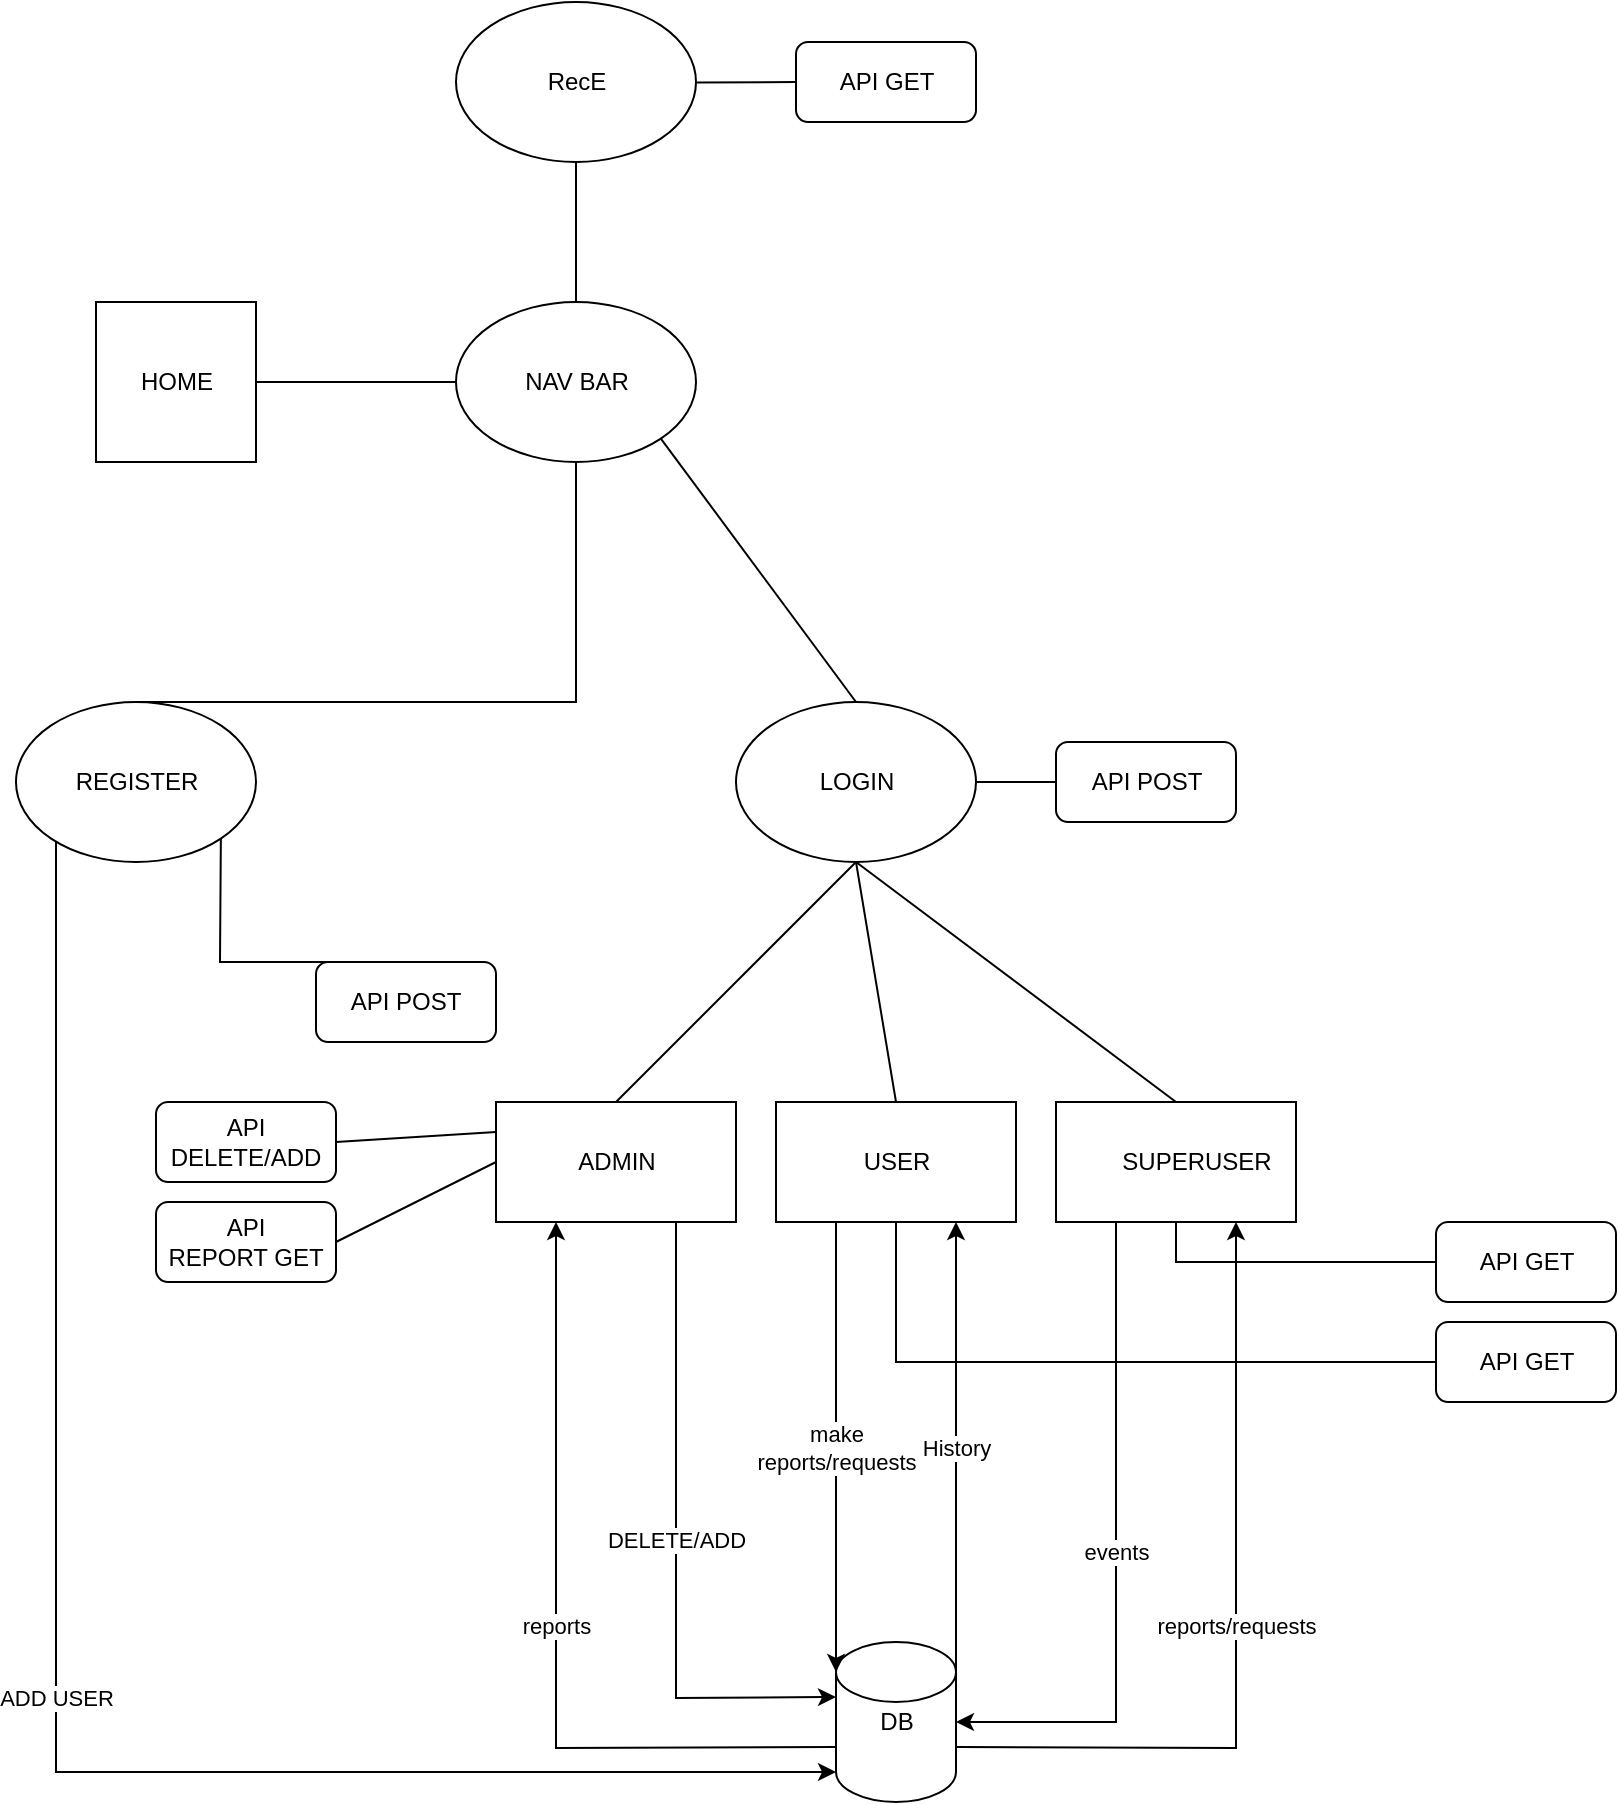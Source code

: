 <mxfile version="17.1.2" type="google"><diagram id="Sdp-kdVkKgahmsy82dnr" name="Page-1"><mxGraphModel grid="1" gridSize="10" guides="1" tooltips="1" connect="1" arrows="1" page="1" fold="1" pageScale="1" pageWidth="850" pageHeight="1100" math="0" shadow="0"><root><mxCell id="0"/><mxCell id="1" parent="0"/><mxCell id="GUGEwoYdxESI6D0jM_28-1" value="" style="whiteSpace=wrap;html=1;aspect=fixed;" vertex="1" parent="1"><mxGeometry x="60" y="160" width="80" height="80" as="geometry"/></mxCell><mxCell id="GUGEwoYdxESI6D0jM_28-2" value="HOME" style="text;html=1;resizable=0;autosize=1;align=center;verticalAlign=middle;points=[];fillColor=none;strokeColor=none;rounded=0;" vertex="1" parent="1"><mxGeometry x="75" y="190" width="50" height="20" as="geometry"/></mxCell><mxCell id="GUGEwoYdxESI6D0jM_28-3" value="" style="endArrow=none;html=1;rounded=0;exitX=1;exitY=0.5;exitDx=0;exitDy=0;" edge="1" parent="1" source="GUGEwoYdxESI6D0jM_28-1" target="GUGEwoYdxESI6D0jM_28-4"><mxGeometry width="50" height="50" relative="1" as="geometry"><mxPoint x="210" y="430" as="sourcePoint"/><mxPoint x="190" y="350" as="targetPoint"/></mxGeometry></mxCell><mxCell id="GUGEwoYdxESI6D0jM_28-4" value="" style="ellipse;whiteSpace=wrap;html=1;" vertex="1" parent="1"><mxGeometry x="240" y="160" width="120" height="80" as="geometry"/></mxCell><mxCell id="GUGEwoYdxESI6D0jM_28-5" value="NAV BAR" style="text;html=1;resizable=0;autosize=1;align=center;verticalAlign=middle;points=[];fillColor=none;strokeColor=none;rounded=0;" vertex="1" parent="1"><mxGeometry x="265" y="190" width="70" height="20" as="geometry"/></mxCell><mxCell id="GUGEwoYdxESI6D0jM_28-6" value="" style="ellipse;whiteSpace=wrap;html=1;" vertex="1" parent="1"><mxGeometry x="380" y="360" width="120" height="80" as="geometry"/></mxCell><mxCell id="GUGEwoYdxESI6D0jM_28-7" value="LOGIN" style="text;html=1;resizable=0;autosize=1;align=center;verticalAlign=middle;points=[];fillColor=none;strokeColor=none;rounded=0;" vertex="1" parent="1"><mxGeometry x="415" y="390" width="50" height="20" as="geometry"/></mxCell><mxCell id="GUGEwoYdxESI6D0jM_28-13" value="" style="endArrow=none;html=1;rounded=0;exitX=1;exitY=1;exitDx=0;exitDy=0;entryX=0.5;entryY=0;entryDx=0;entryDy=0;" edge="1" parent="1" source="GUGEwoYdxESI6D0jM_28-4" target="GUGEwoYdxESI6D0jM_28-6"><mxGeometry width="50" height="50" relative="1" as="geometry"><mxPoint x="420" y="430" as="sourcePoint"/><mxPoint x="470" y="380" as="targetPoint"/></mxGeometry></mxCell><mxCell id="GUGEwoYdxESI6D0jM_28-14" value="" style="rounded=0;whiteSpace=wrap;html=1;" vertex="1" parent="1"><mxGeometry x="260" y="560" width="120" height="60" as="geometry"/></mxCell><mxCell id="GUGEwoYdxESI6D0jM_28-15" value="ADMIN" style="text;html=1;resizable=0;autosize=1;align=center;verticalAlign=middle;points=[];fillColor=none;strokeColor=none;rounded=0;" vertex="1" parent="1"><mxGeometry x="295" y="580" width="50" height="20" as="geometry"/></mxCell><mxCell id="GUGEwoYdxESI6D0jM_28-16" value="" style="rounded=0;whiteSpace=wrap;html=1;" vertex="1" parent="1"><mxGeometry x="400" y="560" width="120" height="60" as="geometry"/></mxCell><mxCell id="GUGEwoYdxESI6D0jM_28-17" value="USER" style="text;html=1;resizable=0;autosize=1;align=center;verticalAlign=middle;points=[];fillColor=none;strokeColor=none;rounded=0;" vertex="1" parent="1"><mxGeometry x="435" y="580" width="50" height="20" as="geometry"/></mxCell><mxCell id="GUGEwoYdxESI6D0jM_28-18" value="" style="rounded=0;whiteSpace=wrap;html=1;" vertex="1" parent="1"><mxGeometry x="540" y="560" width="120" height="60" as="geometry"/></mxCell><mxCell id="GUGEwoYdxESI6D0jM_28-19" value="SUPERUSER" style="text;html=1;resizable=0;autosize=1;align=center;verticalAlign=middle;points=[];fillColor=none;strokeColor=none;rounded=0;" vertex="1" parent="1"><mxGeometry x="565" y="580" width="90" height="20" as="geometry"/></mxCell><mxCell id="GUGEwoYdxESI6D0jM_28-20" value="" style="endArrow=none;html=1;rounded=0;entryX=0.5;entryY=1;entryDx=0;entryDy=0;exitX=0.5;exitY=0;exitDx=0;exitDy=0;" edge="1" parent="1" source="GUGEwoYdxESI6D0jM_28-14" target="GUGEwoYdxESI6D0jM_28-6"><mxGeometry width="50" height="50" relative="1" as="geometry"><mxPoint x="480" y="630" as="sourcePoint"/><mxPoint x="530" y="580" as="targetPoint"/></mxGeometry></mxCell><mxCell id="GUGEwoYdxESI6D0jM_28-21" value="" style="endArrow=none;html=1;rounded=0;exitX=0.5;exitY=0;exitDx=0;exitDy=0;" edge="1" parent="1" source="GUGEwoYdxESI6D0jM_28-16"><mxGeometry width="50" height="50" relative="1" as="geometry"><mxPoint x="480" y="630" as="sourcePoint"/><mxPoint x="440" y="440" as="targetPoint"/></mxGeometry></mxCell><mxCell id="GUGEwoYdxESI6D0jM_28-22" value="" style="endArrow=none;html=1;rounded=0;entryX=0.5;entryY=1;entryDx=0;entryDy=0;exitX=0.5;exitY=0;exitDx=0;exitDy=0;" edge="1" parent="1" source="GUGEwoYdxESI6D0jM_28-18" target="GUGEwoYdxESI6D0jM_28-6"><mxGeometry width="50" height="50" relative="1" as="geometry"><mxPoint x="480" y="630" as="sourcePoint"/><mxPoint x="530" y="580" as="targetPoint"/></mxGeometry></mxCell><mxCell id="GUGEwoYdxESI6D0jM_28-23" value="" style="rounded=1;whiteSpace=wrap;html=1;" vertex="1" parent="1"><mxGeometry x="540" y="380" width="90" height="40" as="geometry"/></mxCell><mxCell id="GUGEwoYdxESI6D0jM_28-24" value="API POST" style="text;html=1;resizable=0;autosize=1;align=center;verticalAlign=middle;points=[];fillColor=none;strokeColor=none;rounded=0;" vertex="1" parent="1"><mxGeometry x="550" y="390" width="70" height="20" as="geometry"/></mxCell><mxCell id="GUGEwoYdxESI6D0jM_28-27" value="" style="endArrow=none;html=1;rounded=0;exitX=1;exitY=0.5;exitDx=0;exitDy=0;entryX=0;entryY=0.5;entryDx=0;entryDy=0;" edge="1" parent="1" source="GUGEwoYdxESI6D0jM_28-6" target="GUGEwoYdxESI6D0jM_28-23"><mxGeometry width="50" height="50" relative="1" as="geometry"><mxPoint x="530" y="480" as="sourcePoint"/><mxPoint x="530" y="400" as="targetPoint"/></mxGeometry></mxCell><mxCell id="GUGEwoYdxESI6D0jM_28-29" value="" style="ellipse;whiteSpace=wrap;html=1;" vertex="1" parent="1"><mxGeometry x="240" y="10" width="120" height="80" as="geometry"/></mxCell><mxCell id="GUGEwoYdxESI6D0jM_28-33" value="RecE" style="text;html=1;resizable=0;autosize=1;align=center;verticalAlign=middle;points=[];fillColor=none;strokeColor=none;rounded=0;" vertex="1" parent="1"><mxGeometry x="280" y="40" width="40" height="20" as="geometry"/></mxCell><mxCell id="GUGEwoYdxESI6D0jM_28-36" value="" style="rounded=1;whiteSpace=wrap;html=1;" vertex="1" parent="1"><mxGeometry x="410" y="30" width="90" height="40" as="geometry"/></mxCell><mxCell id="GUGEwoYdxESI6D0jM_28-38" value="" style="endArrow=none;html=1;rounded=0;entryX=0;entryY=0.5;entryDx=0;entryDy=0;" edge="1" parent="1" source="GUGEwoYdxESI6D0jM_28-29" target="GUGEwoYdxESI6D0jM_28-36"><mxGeometry width="50" height="50" relative="1" as="geometry"><mxPoint x="380" y="330" as="sourcePoint"/><mxPoint x="430" y="280" as="targetPoint"/></mxGeometry></mxCell><mxCell id="GUGEwoYdxESI6D0jM_28-39" value="API GET" style="text;html=1;resizable=0;autosize=1;align=center;verticalAlign=middle;points=[];fillColor=none;strokeColor=none;rounded=0;" vertex="1" parent="1"><mxGeometry x="425" y="40" width="60" height="20" as="geometry"/></mxCell><mxCell id="GUGEwoYdxESI6D0jM_28-40" value="" style="rounded=1;whiteSpace=wrap;html=1;" vertex="1" parent="1"><mxGeometry x="730" y="620" width="90" height="40" as="geometry"/></mxCell><mxCell id="GUGEwoYdxESI6D0jM_28-41" value="" style="rounded=1;whiteSpace=wrap;html=1;" vertex="1" parent="1"><mxGeometry x="730" y="670" width="90" height="40" as="geometry"/></mxCell><mxCell id="GUGEwoYdxESI6D0jM_28-42" value="API GET" style="text;html=1;resizable=0;autosize=1;align=center;verticalAlign=middle;points=[];fillColor=none;strokeColor=none;rounded=0;" vertex="1" parent="1"><mxGeometry x="745" y="680" width="60" height="20" as="geometry"/></mxCell><mxCell id="GUGEwoYdxESI6D0jM_28-43" value="API GET" style="text;html=1;resizable=0;autosize=1;align=center;verticalAlign=middle;points=[];fillColor=none;strokeColor=none;rounded=0;" vertex="1" parent="1"><mxGeometry x="745" y="630" width="60" height="20" as="geometry"/></mxCell><mxCell id="GUGEwoYdxESI6D0jM_28-44" value="" style="endArrow=none;html=1;rounded=0;entryX=0.5;entryY=1;entryDx=0;entryDy=0;exitX=0;exitY=0.5;exitDx=0;exitDy=0;" edge="1" parent="1" source="GUGEwoYdxESI6D0jM_28-40" target="GUGEwoYdxESI6D0jM_28-18"><mxGeometry width="50" height="50" relative="1" as="geometry"><mxPoint x="570" y="730" as="sourcePoint"/><mxPoint x="620" y="680" as="targetPoint"/><Array as="points"><mxPoint x="600" y="640"/></Array></mxGeometry></mxCell><mxCell id="GUGEwoYdxESI6D0jM_28-45" value="" style="endArrow=none;html=1;rounded=0;entryX=0;entryY=0.5;entryDx=0;entryDy=0;exitX=0.5;exitY=1;exitDx=0;exitDy=0;" edge="1" parent="1" source="GUGEwoYdxESI6D0jM_28-16" target="GUGEwoYdxESI6D0jM_28-41"><mxGeometry width="50" height="50" relative="1" as="geometry"><mxPoint x="570" y="730" as="sourcePoint"/><mxPoint x="620" y="680" as="targetPoint"/><Array as="points"><mxPoint x="460" y="690"/></Array></mxGeometry></mxCell><mxCell id="GUGEwoYdxESI6D0jM_28-46" value="" style="shape=cylinder3;whiteSpace=wrap;html=1;boundedLbl=1;backgroundOutline=1;size=15;" vertex="1" parent="1"><mxGeometry x="430" y="830" width="60" height="80" as="geometry"/></mxCell><mxCell id="GUGEwoYdxESI6D0jM_28-47" value="DB" style="text;html=1;resizable=0;autosize=1;align=center;verticalAlign=middle;points=[];fillColor=none;strokeColor=none;rounded=0;" vertex="1" parent="1"><mxGeometry x="445" y="860" width="30" height="20" as="geometry"/></mxCell><mxCell id="GUGEwoYdxESI6D0jM_28-49" value="" style="endArrow=classic;html=1;rounded=0;exitX=1;exitY=0;exitDx=0;exitDy=52.5;exitPerimeter=0;entryX=0.75;entryY=1;entryDx=0;entryDy=0;" edge="1" parent="1" source="GUGEwoYdxESI6D0jM_28-46" target="GUGEwoYdxESI6D0jM_28-18"><mxGeometry relative="1" as="geometry"><mxPoint x="630" y="620" as="sourcePoint"/><mxPoint x="630" y="630" as="targetPoint"/><Array as="points"><mxPoint x="630" y="883"/></Array></mxGeometry></mxCell><mxCell id="GUGEwoYdxESI6D0jM_28-50" value="reports/requests" style="edgeLabel;resizable=0;html=1;align=center;verticalAlign=middle;" connectable="0" vertex="1" parent="GUGEwoYdxESI6D0jM_28-49"><mxGeometry relative="1" as="geometry"><mxPoint as="offset"/></mxGeometry></mxCell><mxCell id="GUGEwoYdxESI6D0jM_28-52" value="" style="endArrow=classic;html=1;rounded=0;exitX=0.25;exitY=1;exitDx=0;exitDy=0;entryX=1;entryY=0.5;entryDx=0;entryDy=0;entryPerimeter=0;" edge="1" parent="1" source="GUGEwoYdxESI6D0jM_28-18" target="GUGEwoYdxESI6D0jM_28-46"><mxGeometry relative="1" as="geometry"><mxPoint x="460" y="700" as="sourcePoint"/><mxPoint x="560" y="700" as="targetPoint"/><Array as="points"><mxPoint x="570" y="870"/></Array></mxGeometry></mxCell><mxCell id="GUGEwoYdxESI6D0jM_28-53" value="events" style="edgeLabel;resizable=0;html=1;align=center;verticalAlign=middle;" connectable="0" vertex="1" parent="GUGEwoYdxESI6D0jM_28-52"><mxGeometry relative="1" as="geometry"/></mxCell><mxCell id="GUGEwoYdxESI6D0jM_28-54" value="" style="endArrow=classic;html=1;rounded=0;exitX=1;exitY=0;exitDx=0;exitDy=15;exitPerimeter=0;entryX=0.75;entryY=1;entryDx=0;entryDy=0;" edge="1" parent="1" source="GUGEwoYdxESI6D0jM_28-46" target="GUGEwoYdxESI6D0jM_28-16"><mxGeometry relative="1" as="geometry"><mxPoint x="460" y="700" as="sourcePoint"/><mxPoint x="560" y="700" as="targetPoint"/></mxGeometry></mxCell><mxCell id="GUGEwoYdxESI6D0jM_28-55" value="History" style="edgeLabel;resizable=0;html=1;align=center;verticalAlign=middle;" connectable="0" vertex="1" parent="GUGEwoYdxESI6D0jM_28-54"><mxGeometry relative="1" as="geometry"/></mxCell><mxCell id="GUGEwoYdxESI6D0jM_28-57" value="" style="endArrow=classic;html=1;rounded=0;exitX=0.25;exitY=1;exitDx=0;exitDy=0;entryX=0;entryY=0;entryDx=0;entryDy=15;entryPerimeter=0;" edge="1" parent="1" source="GUGEwoYdxESI6D0jM_28-16" target="GUGEwoYdxESI6D0jM_28-46"><mxGeometry relative="1" as="geometry"><mxPoint x="460" y="700" as="sourcePoint"/><mxPoint x="560" y="700" as="targetPoint"/></mxGeometry></mxCell><mxCell id="GUGEwoYdxESI6D0jM_28-58" value="make&lt;br&gt;reports/requests" style="edgeLabel;resizable=0;html=1;align=center;verticalAlign=middle;" connectable="0" vertex="1" parent="GUGEwoYdxESI6D0jM_28-57"><mxGeometry relative="1" as="geometry"><mxPoint as="offset"/></mxGeometry></mxCell><mxCell id="GUGEwoYdxESI6D0jM_28-59" value="" style="endArrow=classic;html=1;rounded=0;exitX=0.75;exitY=1;exitDx=0;exitDy=0;entryX=0;entryY=0;entryDx=0;entryDy=27.5;entryPerimeter=0;" edge="1" parent="1" source="GUGEwoYdxESI6D0jM_28-14" target="GUGEwoYdxESI6D0jM_28-46"><mxGeometry relative="1" as="geometry"><mxPoint x="350" y="700" as="sourcePoint"/><mxPoint x="350" y="880" as="targetPoint"/><Array as="points"><mxPoint x="350" y="858"/></Array></mxGeometry></mxCell><mxCell id="GUGEwoYdxESI6D0jM_28-60" value="DELETE/ADD" style="edgeLabel;resizable=0;html=1;align=center;verticalAlign=middle;" connectable="0" vertex="1" parent="GUGEwoYdxESI6D0jM_28-59"><mxGeometry relative="1" as="geometry"/></mxCell><mxCell id="GUGEwoYdxESI6D0jM_28-61" value="" style="ellipse;whiteSpace=wrap;html=1;" vertex="1" parent="1"><mxGeometry x="20" y="360" width="120" height="80" as="geometry"/></mxCell><mxCell id="GUGEwoYdxESI6D0jM_28-63" value="REGISTER" style="text;html=1;resizable=0;autosize=1;align=center;verticalAlign=middle;points=[];fillColor=none;strokeColor=none;rounded=0;" vertex="1" parent="1"><mxGeometry x="40" y="390" width="80" height="20" as="geometry"/></mxCell><mxCell id="GUGEwoYdxESI6D0jM_28-64" value="" style="endArrow=classic;html=1;rounded=0;exitX=0;exitY=0;exitDx=0;exitDy=52.5;exitPerimeter=0;entryX=0.25;entryY=1;entryDx=0;entryDy=0;" edge="1" parent="1" source="GUGEwoYdxESI6D0jM_28-46" target="GUGEwoYdxESI6D0jM_28-14"><mxGeometry relative="1" as="geometry"><mxPoint x="540" y="700" as="sourcePoint"/><mxPoint x="640" y="700" as="targetPoint"/><Array as="points"><mxPoint x="290" y="883"/></Array></mxGeometry></mxCell><mxCell id="GUGEwoYdxESI6D0jM_28-65" value="reports" style="edgeLabel;resizable=0;html=1;align=center;verticalAlign=middle;" connectable="0" vertex="1" parent="GUGEwoYdxESI6D0jM_28-64"><mxGeometry relative="1" as="geometry"/></mxCell><mxCell id="GUGEwoYdxESI6D0jM_28-67" value="API&lt;br&gt;DELETE/ADD" style="rounded=1;whiteSpace=wrap;html=1;" vertex="1" parent="1"><mxGeometry x="90" y="560" width="90" height="40" as="geometry"/></mxCell><mxCell id="GUGEwoYdxESI6D0jM_28-74" value="API&lt;br&gt;REPORT GET" style="rounded=1;whiteSpace=wrap;html=1;" vertex="1" parent="1"><mxGeometry x="90" y="610" width="90" height="40" as="geometry"/></mxCell><mxCell id="GUGEwoYdxESI6D0jM_28-77" value="" style="endArrow=none;html=1;rounded=0;entryX=0;entryY=0.5;entryDx=0;entryDy=0;exitX=1;exitY=0.5;exitDx=0;exitDy=0;" edge="1" parent="1" source="GUGEwoYdxESI6D0jM_28-74" target="GUGEwoYdxESI6D0jM_28-14"><mxGeometry width="50" height="50" relative="1" as="geometry"><mxPoint x="170" y="665" as="sourcePoint"/><mxPoint x="220" y="615" as="targetPoint"/></mxGeometry></mxCell><mxCell id="GUGEwoYdxESI6D0jM_28-79" value="" style="endArrow=none;html=1;rounded=0;exitX=1;exitY=0.5;exitDx=0;exitDy=0;entryX=0;entryY=0.25;entryDx=0;entryDy=0;" edge="1" parent="1" source="GUGEwoYdxESI6D0jM_28-67" target="GUGEwoYdxESI6D0jM_28-14"><mxGeometry width="50" height="50" relative="1" as="geometry"><mxPoint x="210" y="610" as="sourcePoint"/><mxPoint x="260" y="560" as="targetPoint"/></mxGeometry></mxCell><mxCell id="GUGEwoYdxESI6D0jM_28-84" value="API POST" style="rounded=1;whiteSpace=wrap;html=1;" vertex="1" parent="1"><mxGeometry x="170" y="490" width="90" height="40" as="geometry"/></mxCell><mxCell id="GUGEwoYdxESI6D0jM_28-85" value="" style="endArrow=none;html=1;rounded=0;entryX=1;entryY=1;entryDx=0;entryDy=0;exitX=0.5;exitY=0;exitDx=0;exitDy=0;" edge="1" parent="1" source="GUGEwoYdxESI6D0jM_28-84" target="GUGEwoYdxESI6D0jM_28-61"><mxGeometry width="50" height="50" relative="1" as="geometry"><mxPoint x="560" y="730" as="sourcePoint"/><mxPoint x="610" y="680" as="targetPoint"/><Array as="points"><mxPoint x="140" y="490"/><mxPoint x="122" y="490"/></Array></mxGeometry></mxCell><mxCell id="GUGEwoYdxESI6D0jM_28-87" value="" style="endArrow=classic;html=1;rounded=0;entryX=0;entryY=1;entryDx=0;entryDy=-15;entryPerimeter=0;" edge="1" parent="1" target="GUGEwoYdxESI6D0jM_28-46"><mxGeometry relative="1" as="geometry"><mxPoint x="40" y="430" as="sourcePoint"/><mxPoint x="640" y="700" as="targetPoint"/><Array as="points"><mxPoint x="40" y="895"/></Array></mxGeometry></mxCell><mxCell id="GUGEwoYdxESI6D0jM_28-88" value="ADD USER" style="edgeLabel;resizable=0;html=1;align=center;verticalAlign=middle;" connectable="0" vertex="1" parent="GUGEwoYdxESI6D0jM_28-87"><mxGeometry relative="1" as="geometry"/></mxCell><mxCell id="GUGEwoYdxESI6D0jM_28-89" value="" style="endArrow=none;html=1;rounded=0;exitX=0.5;exitY=0;exitDx=0;exitDy=0;" edge="1" parent="1" source="GUGEwoYdxESI6D0jM_28-4" target="GUGEwoYdxESI6D0jM_28-29"><mxGeometry width="50" height="50" relative="1" as="geometry"><mxPoint x="560" y="430" as="sourcePoint"/><mxPoint x="610" y="380" as="targetPoint"/></mxGeometry></mxCell><mxCell id="GUGEwoYdxESI6D0jM_28-90" value="" style="endArrow=none;html=1;rounded=0;entryX=0.5;entryY=1;entryDx=0;entryDy=0;exitX=0.5;exitY=0;exitDx=0;exitDy=0;" edge="1" parent="1" source="GUGEwoYdxESI6D0jM_28-61" target="GUGEwoYdxESI6D0jM_28-4"><mxGeometry width="50" height="50" relative="1" as="geometry"><mxPoint x="560" y="530" as="sourcePoint"/><mxPoint x="610" y="480" as="targetPoint"/><Array as="points"><mxPoint x="300" y="360"/></Array></mxGeometry></mxCell></root></mxGraphModel></diagram></mxfile>